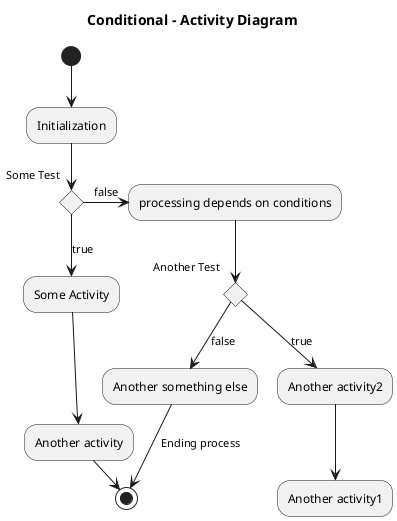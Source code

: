 @startuml

title Conditional - Activity Diagram 

(*) --> "Initialization"

if "Some Test" then
  -->[true] "Some Activity"
  --> "Another activity"
  -right-> (*)
else
  ->[false] "processing depends on conditions"
  
  if "Another Test" then
    -->[true] "Another activity2"
    --> "Another activity1"
  else
    -->[false] "Another something else"
  endif 
  
  -->[Ending process] (*)
endif

@enduml